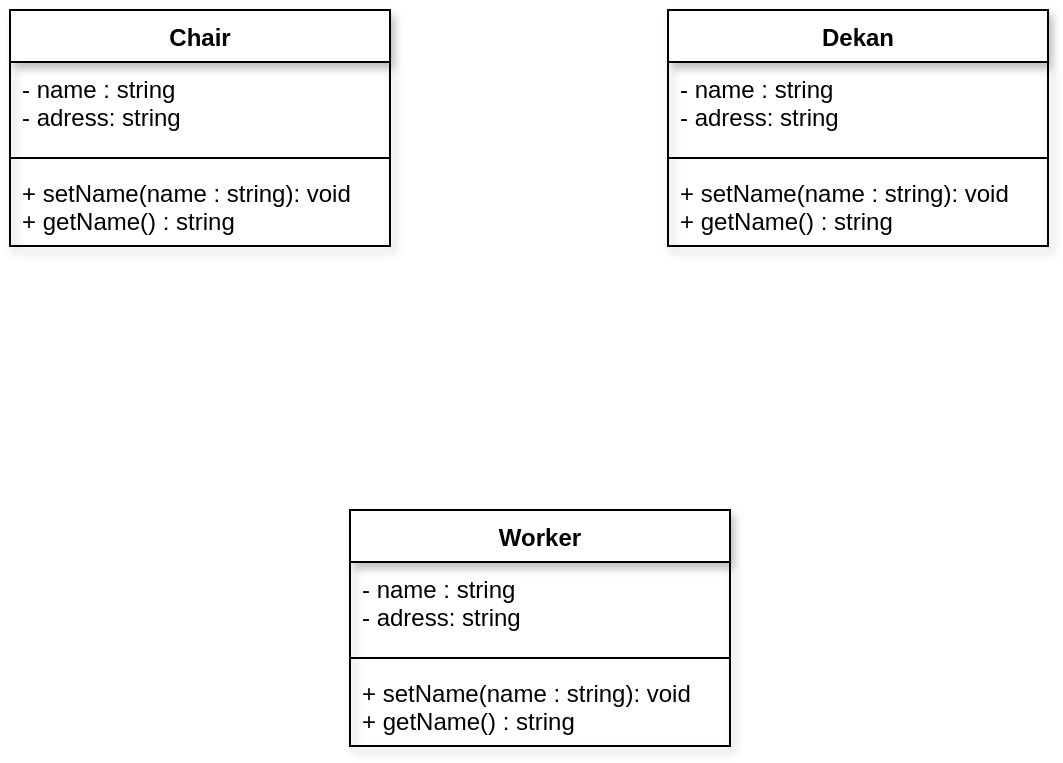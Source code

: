 <mxfile version="14.3.1" type="github">
  <diagram id="ga8Eyx0R0dnI47a1ck-I" name="Page-1">
    <mxGraphModel dx="1038" dy="588" grid="1" gridSize="10" guides="1" tooltips="1" connect="1" arrows="1" fold="1" page="1" pageScale="1" pageWidth="827" pageHeight="1169" math="0" shadow="0">
      <root>
        <mxCell id="0" />
        <mxCell id="1" parent="0" />
        <mxCell id="QPdnE1CLUlIL2td6pCKr-1" value="Chair&#xa;" style="swimlane;fontStyle=1;align=center;verticalAlign=top;childLayout=stackLayout;horizontal=1;startSize=26;horizontalStack=0;resizeParent=1;resizeParentMax=0;resizeLast=0;collapsible=1;marginBottom=0;shadow=1;" parent="1" vertex="1">
          <mxGeometry x="180" y="80" width="190" height="118" as="geometry" />
        </mxCell>
        <mxCell id="QPdnE1CLUlIL2td6pCKr-2" value="- name : string&#xa;- adress: string&#xa;" style="text;strokeColor=none;fillColor=none;align=left;verticalAlign=top;spacingLeft=4;spacingRight=4;overflow=hidden;rotatable=0;points=[[0,0.5],[1,0.5]];portConstraint=eastwest;" parent="QPdnE1CLUlIL2td6pCKr-1" vertex="1">
          <mxGeometry y="26" width="190" height="44" as="geometry" />
        </mxCell>
        <mxCell id="QPdnE1CLUlIL2td6pCKr-3" value="" style="line;strokeWidth=1;fillColor=none;align=left;verticalAlign=middle;spacingTop=-1;spacingLeft=3;spacingRight=3;rotatable=0;labelPosition=right;points=[];portConstraint=eastwest;" parent="QPdnE1CLUlIL2td6pCKr-1" vertex="1">
          <mxGeometry y="70" width="190" height="8" as="geometry" />
        </mxCell>
        <mxCell id="QPdnE1CLUlIL2td6pCKr-4" value="+ setName(name : string): void&#xa;+ getName() : string" style="text;strokeColor=none;fillColor=none;align=left;verticalAlign=top;spacingLeft=4;spacingRight=4;overflow=hidden;rotatable=0;points=[[0,0.5],[1,0.5]];portConstraint=eastwest;" parent="QPdnE1CLUlIL2td6pCKr-1" vertex="1">
          <mxGeometry y="78" width="190" height="40" as="geometry" />
        </mxCell>
        <mxCell id="QPdnE1CLUlIL2td6pCKr-5" value="Dekan" style="swimlane;fontStyle=1;align=center;verticalAlign=top;childLayout=stackLayout;horizontal=1;startSize=26;horizontalStack=0;resizeParent=1;resizeParentMax=0;resizeLast=0;collapsible=1;marginBottom=0;glass=0;shadow=1;" parent="1" vertex="1">
          <mxGeometry x="509" y="80" width="190" height="118" as="geometry" />
        </mxCell>
        <mxCell id="QPdnE1CLUlIL2td6pCKr-6" value="- name : string&#xa;- adress: string&#xa;" style="text;strokeColor=none;fillColor=none;align=left;verticalAlign=top;spacingLeft=4;spacingRight=4;overflow=hidden;rotatable=0;points=[[0,0.5],[1,0.5]];portConstraint=eastwest;" parent="QPdnE1CLUlIL2td6pCKr-5" vertex="1">
          <mxGeometry y="26" width="190" height="44" as="geometry" />
        </mxCell>
        <mxCell id="QPdnE1CLUlIL2td6pCKr-7" value="" style="line;strokeWidth=1;fillColor=none;align=left;verticalAlign=middle;spacingTop=-1;spacingLeft=3;spacingRight=3;rotatable=0;labelPosition=right;points=[];portConstraint=eastwest;" parent="QPdnE1CLUlIL2td6pCKr-5" vertex="1">
          <mxGeometry y="70" width="190" height="8" as="geometry" />
        </mxCell>
        <mxCell id="QPdnE1CLUlIL2td6pCKr-8" value="+ setName(name : string): void&#xa;+ getName() : string" style="text;strokeColor=none;fillColor=none;align=left;verticalAlign=top;spacingLeft=4;spacingRight=4;overflow=hidden;rotatable=0;points=[[0,0.5],[1,0.5]];portConstraint=eastwest;glass=0;" parent="QPdnE1CLUlIL2td6pCKr-5" vertex="1">
          <mxGeometry y="78" width="190" height="40" as="geometry" />
        </mxCell>
        <mxCell id="QPdnE1CLUlIL2td6pCKr-9" value="Worker" style="swimlane;fontStyle=1;align=center;verticalAlign=top;childLayout=stackLayout;horizontal=1;startSize=26;horizontalStack=0;resizeParent=1;resizeParentMax=0;resizeLast=0;collapsible=1;marginBottom=0;glass=0;rounded=0;shadow=1;" parent="1" vertex="1">
          <mxGeometry x="350" y="330" width="190" height="118" as="geometry" />
        </mxCell>
        <mxCell id="QPdnE1CLUlIL2td6pCKr-10" value="- name : string&#xa;- adress: string&#xa;" style="text;strokeColor=none;fillColor=none;align=left;verticalAlign=top;spacingLeft=4;spacingRight=4;overflow=hidden;rotatable=0;points=[[0,0.5],[1,0.5]];portConstraint=eastwest;" parent="QPdnE1CLUlIL2td6pCKr-9" vertex="1">
          <mxGeometry y="26" width="190" height="44" as="geometry" />
        </mxCell>
        <mxCell id="QPdnE1CLUlIL2td6pCKr-11" value="" style="line;strokeWidth=1;fillColor=none;align=left;verticalAlign=middle;spacingTop=-1;spacingLeft=3;spacingRight=3;rotatable=0;labelPosition=right;points=[];portConstraint=eastwest;" parent="QPdnE1CLUlIL2td6pCKr-9" vertex="1">
          <mxGeometry y="70" width="190" height="8" as="geometry" />
        </mxCell>
        <mxCell id="QPdnE1CLUlIL2td6pCKr-12" value="+ setName(name : string): void&#xa;+ getName() : string" style="text;strokeColor=none;fillColor=none;align=left;verticalAlign=top;spacingLeft=4;spacingRight=4;overflow=hidden;rotatable=0;points=[[0,0.5],[1,0.5]];portConstraint=eastwest;" parent="QPdnE1CLUlIL2td6pCKr-9" vertex="1">
          <mxGeometry y="78" width="190" height="40" as="geometry" />
        </mxCell>
      </root>
    </mxGraphModel>
  </diagram>
</mxfile>
